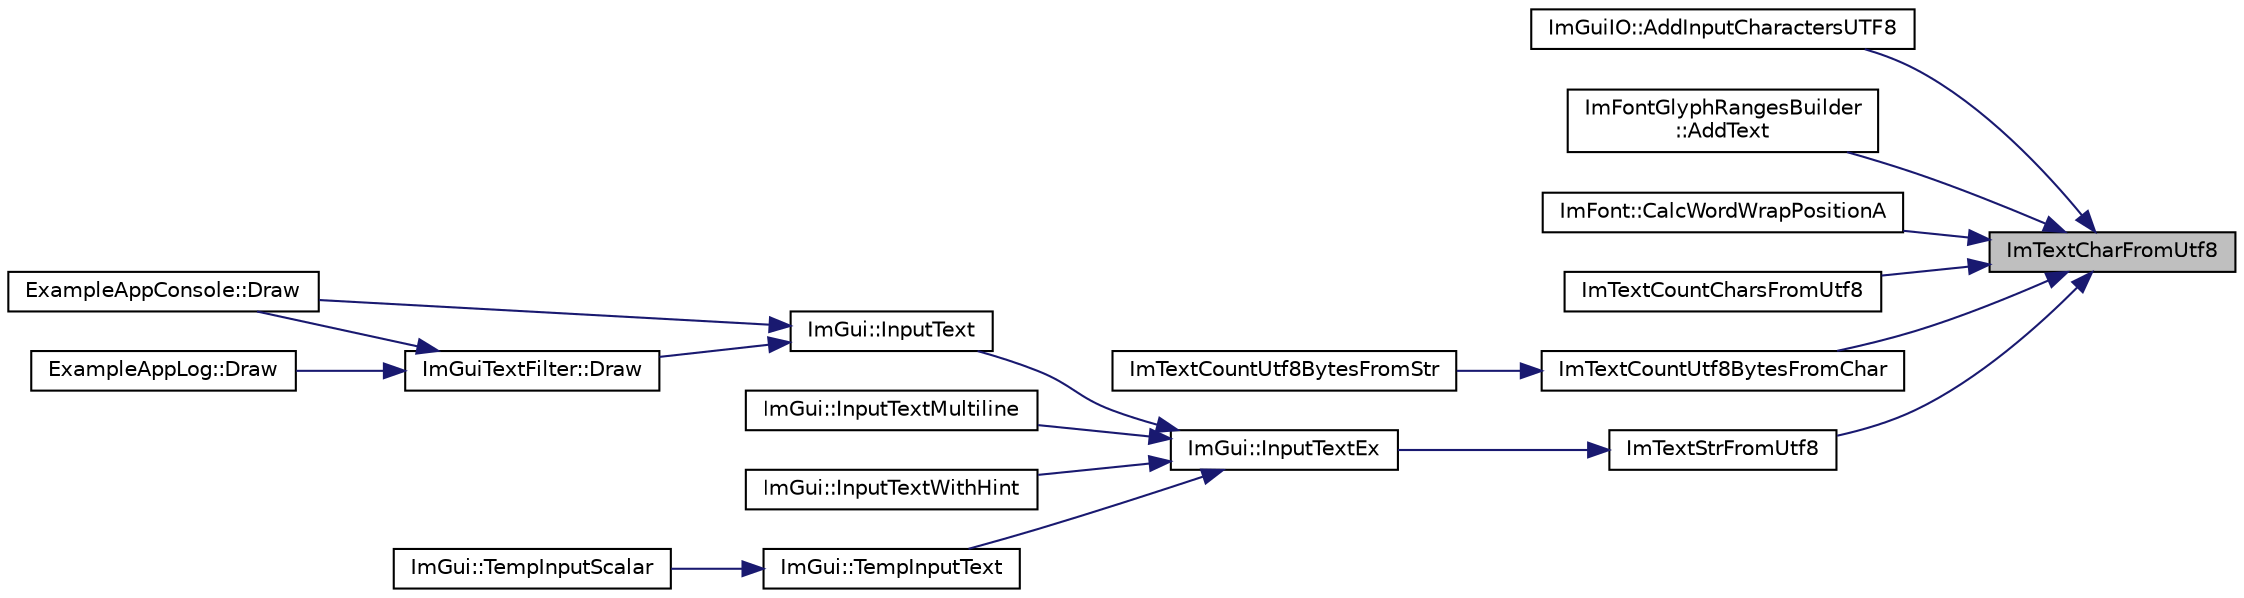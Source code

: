 digraph "ImTextCharFromUtf8"
{
 // LATEX_PDF_SIZE
  edge [fontname="Helvetica",fontsize="10",labelfontname="Helvetica",labelfontsize="10"];
  node [fontname="Helvetica",fontsize="10",shape=record];
  rankdir="RL";
  Node1 [label="ImTextCharFromUtf8",height=0.2,width=0.4,color="black", fillcolor="grey75", style="filled", fontcolor="black",tooltip=" "];
  Node1 -> Node2 [dir="back",color="midnightblue",fontsize="10",style="solid"];
  Node2 [label="ImGuiIO::AddInputCharactersUTF8",height=0.2,width=0.4,color="black", fillcolor="white", style="filled",URL="$struct_im_gui_i_o.html#abf60d6dc365fab19136059f64680bdcc",tooltip=" "];
  Node1 -> Node3 [dir="back",color="midnightblue",fontsize="10",style="solid"];
  Node3 [label="ImFontGlyphRangesBuilder\l::AddText",height=0.2,width=0.4,color="black", fillcolor="white", style="filled",URL="$struct_im_font_glyph_ranges_builder.html#ade9770bde0f63b4630df30402f3619cf",tooltip=" "];
  Node1 -> Node4 [dir="back",color="midnightblue",fontsize="10",style="solid"];
  Node4 [label="ImFont::CalcWordWrapPositionA",height=0.2,width=0.4,color="black", fillcolor="white", style="filled",URL="$struct_im_font.html#a3781bb82a1ceba919cb6c98a398c7a67",tooltip=" "];
  Node1 -> Node5 [dir="back",color="midnightblue",fontsize="10",style="solid"];
  Node5 [label="ImTextCountCharsFromUtf8",height=0.2,width=0.4,color="black", fillcolor="white", style="filled",URL="$imgui_8cpp.html#ac2561e31f0de066ef0bb5bfbb541c8ae",tooltip=" "];
  Node1 -> Node6 [dir="back",color="midnightblue",fontsize="10",style="solid"];
  Node6 [label="ImTextCountUtf8BytesFromChar",height=0.2,width=0.4,color="black", fillcolor="white", style="filled",URL="$imgui_8cpp.html#ae1d5a0a2772f1e426f4bedbf4148235d",tooltip=" "];
  Node6 -> Node7 [dir="back",color="midnightblue",fontsize="10",style="solid"];
  Node7 [label="ImTextCountUtf8BytesFromStr",height=0.2,width=0.4,color="black", fillcolor="white", style="filled",URL="$imgui_8cpp.html#ab0c1cae5ca2331c54681553722d0f72c",tooltip=" "];
  Node1 -> Node8 [dir="back",color="midnightblue",fontsize="10",style="solid"];
  Node8 [label="ImTextStrFromUtf8",height=0.2,width=0.4,color="black", fillcolor="white", style="filled",URL="$imgui_8cpp.html#aeb054c43ad8aae45de24efc759a0ff7a",tooltip=" "];
  Node8 -> Node9 [dir="back",color="midnightblue",fontsize="10",style="solid"];
  Node9 [label="ImGui::InputTextEx",height=0.2,width=0.4,color="black", fillcolor="white", style="filled",URL="$namespace_im_gui.html#af89af17ecc11653f25fea1e50e195de6",tooltip=" "];
  Node9 -> Node10 [dir="back",color="midnightblue",fontsize="10",style="solid"];
  Node10 [label="ImGui::InputText",height=0.2,width=0.4,color="black", fillcolor="white", style="filled",URL="$namespace_im_gui.html#aa72b5760a3a206729723a587ac7c8519",tooltip=" "];
  Node10 -> Node11 [dir="back",color="midnightblue",fontsize="10",style="solid"];
  Node11 [label="ImGuiTextFilter::Draw",height=0.2,width=0.4,color="black", fillcolor="white", style="filled",URL="$struct_im_gui_text_filter.html#ab93ad5985019ff9d3781606551fc26cc",tooltip=" "];
  Node11 -> Node12 [dir="back",color="midnightblue",fontsize="10",style="solid"];
  Node12 [label="ExampleAppConsole::Draw",height=0.2,width=0.4,color="black", fillcolor="white", style="filled",URL="$struct_example_app_console.html#a0518a09c7e8648dd52c7c06df19ac17a",tooltip=" "];
  Node11 -> Node13 [dir="back",color="midnightblue",fontsize="10",style="solid"];
  Node13 [label="ExampleAppLog::Draw",height=0.2,width=0.4,color="black", fillcolor="white", style="filled",URL="$struct_example_app_log.html#a5ad3a4bdb89171b84aeaff96948a1f77",tooltip=" "];
  Node10 -> Node12 [dir="back",color="midnightblue",fontsize="10",style="solid"];
  Node9 -> Node14 [dir="back",color="midnightblue",fontsize="10",style="solid"];
  Node14 [label="ImGui::InputTextMultiline",height=0.2,width=0.4,color="black", fillcolor="white", style="filled",URL="$namespace_im_gui.html#a0470693929ed9930cbf5b737577c2414",tooltip=" "];
  Node9 -> Node15 [dir="back",color="midnightblue",fontsize="10",style="solid"];
  Node15 [label="ImGui::InputTextWithHint",height=0.2,width=0.4,color="black", fillcolor="white", style="filled",URL="$namespace_im_gui.html#aee5a5127f494966ad16e578714e8fac2",tooltip=" "];
  Node9 -> Node16 [dir="back",color="midnightblue",fontsize="10",style="solid"];
  Node16 [label="ImGui::TempInputText",height=0.2,width=0.4,color="black", fillcolor="white", style="filled",URL="$namespace_im_gui.html#ae85def71d2fcf5409035b583b315964e",tooltip=" "];
  Node16 -> Node17 [dir="back",color="midnightblue",fontsize="10",style="solid"];
  Node17 [label="ImGui::TempInputScalar",height=0.2,width=0.4,color="black", fillcolor="white", style="filled",URL="$namespace_im_gui.html#a392fed3e7db2a75abf217bf84c6abce9",tooltip=" "];
}
